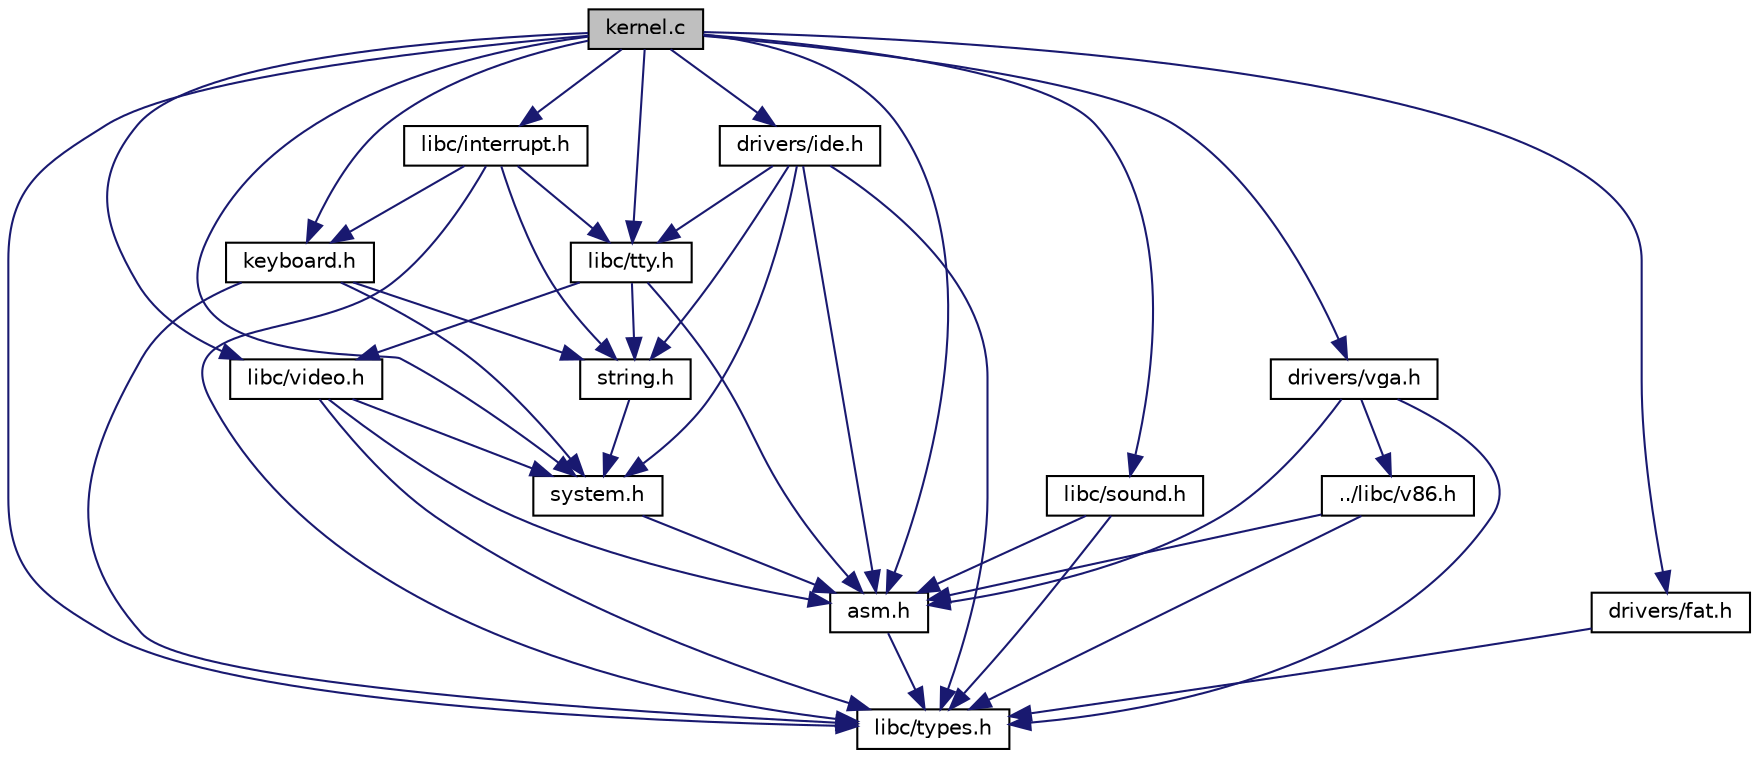 digraph "kernel.c"
{
  edge [fontname="Helvetica",fontsize="10",labelfontname="Helvetica",labelfontsize="10"];
  node [fontname="Helvetica",fontsize="10",shape=record];
  Node0 [label="kernel.c",height=0.2,width=0.4,color="black", fillcolor="grey75", style="filled", fontcolor="black"];
  Node0 -> Node1 [color="midnightblue",fontsize="10",style="solid"];
  Node1 [label="libc/types.h",height=0.2,width=0.4,color="black", fillcolor="white", style="filled",URL="$a00038.html"];
  Node0 -> Node2 [color="midnightblue",fontsize="10",style="solid"];
  Node2 [label="libc/video.h",height=0.2,width=0.4,color="black", fillcolor="white", style="filled",URL="$a00044.html"];
  Node2 -> Node1 [color="midnightblue",fontsize="10",style="solid"];
  Node2 -> Node3 [color="midnightblue",fontsize="10",style="solid"];
  Node3 [label="asm.h",height=0.2,width=0.4,color="black", fillcolor="white", style="filled",URL="$a00014.html"];
  Node3 -> Node1 [color="midnightblue",fontsize="10",style="solid"];
  Node2 -> Node4 [color="midnightblue",fontsize="10",style="solid"];
  Node4 [label="system.h",height=0.2,width=0.4,color="black", fillcolor="white", style="filled",URL="$a00032.html"];
  Node4 -> Node3 [color="midnightblue",fontsize="10",style="solid"];
  Node0 -> Node5 [color="midnightblue",fontsize="10",style="solid"];
  Node5 [label="libc/tty.h",height=0.2,width=0.4,color="black", fillcolor="white", style="filled",URL="$a00035.html"];
  Node5 -> Node6 [color="midnightblue",fontsize="10",style="solid"];
  Node6 [label="string.h",height=0.2,width=0.4,color="black", fillcolor="white", style="filled",URL="$a00029.html"];
  Node6 -> Node4 [color="midnightblue",fontsize="10",style="solid"];
  Node5 -> Node3 [color="midnightblue",fontsize="10",style="solid"];
  Node5 -> Node2 [color="midnightblue",fontsize="10",style="solid"];
  Node0 -> Node7 [color="midnightblue",fontsize="10",style="solid"];
  Node7 [label="libc/interrupt.h",height=0.2,width=0.4,color="black", fillcolor="white", style="filled",URL="$a00020.html"];
  Node7 -> Node6 [color="midnightblue",fontsize="10",style="solid"];
  Node7 -> Node8 [color="midnightblue",fontsize="10",style="solid"];
  Node8 [label="keyboard.h",height=0.2,width=0.4,color="black", fillcolor="white", style="filled",URL="$a00023.html"];
  Node8 -> Node1 [color="midnightblue",fontsize="10",style="solid"];
  Node8 -> Node6 [color="midnightblue",fontsize="10",style="solid"];
  Node8 -> Node4 [color="midnightblue",fontsize="10",style="solid"];
  Node7 -> Node5 [color="midnightblue",fontsize="10",style="solid"];
  Node7 -> Node1 [color="midnightblue",fontsize="10",style="solid"];
  Node0 -> Node3 [color="midnightblue",fontsize="10",style="solid"];
  Node0 -> Node9 [color="midnightblue",fontsize="10",style="solid"];
  Node9 [label="libc/sound.h",height=0.2,width=0.4,color="black", fillcolor="white", style="filled",URL="$a00026.html"];
  Node9 -> Node1 [color="midnightblue",fontsize="10",style="solid"];
  Node9 -> Node3 [color="midnightblue",fontsize="10",style="solid"];
  Node0 -> Node8 [color="midnightblue",fontsize="10",style="solid"];
  Node0 -> Node4 [color="midnightblue",fontsize="10",style="solid"];
  Node0 -> Node10 [color="midnightblue",fontsize="10",style="solid"];
  Node10 [label="drivers/ide.h",height=0.2,width=0.4,color="black", fillcolor="white", style="filled",URL="$a00005.html"];
  Node10 -> Node1 [color="midnightblue",fontsize="10",style="solid"];
  Node10 -> Node3 [color="midnightblue",fontsize="10",style="solid"];
  Node10 -> Node5 [color="midnightblue",fontsize="10",style="solid"];
  Node10 -> Node6 [color="midnightblue",fontsize="10",style="solid"];
  Node10 -> Node4 [color="midnightblue",fontsize="10",style="solid"];
  Node0 -> Node11 [color="midnightblue",fontsize="10",style="solid"];
  Node11 [label="drivers/fat.h",height=0.2,width=0.4,color="black", fillcolor="white", style="filled",URL="$a00002.html"];
  Node11 -> Node1 [color="midnightblue",fontsize="10",style="solid"];
  Node0 -> Node12 [color="midnightblue",fontsize="10",style="solid"];
  Node12 [label="drivers/vga.h",height=0.2,width=0.4,color="black", fillcolor="white", style="filled",URL="$a00008.html"];
  Node12 -> Node3 [color="midnightblue",fontsize="10",style="solid"];
  Node12 -> Node1 [color="midnightblue",fontsize="10",style="solid"];
  Node12 -> Node13 [color="midnightblue",fontsize="10",style="solid"];
  Node13 [label="../libc/v86.h",height=0.2,width=0.4,color="black", fillcolor="white", style="filled",URL="$a00041.html"];
  Node13 -> Node3 [color="midnightblue",fontsize="10",style="solid"];
  Node13 -> Node1 [color="midnightblue",fontsize="10",style="solid"];
}
